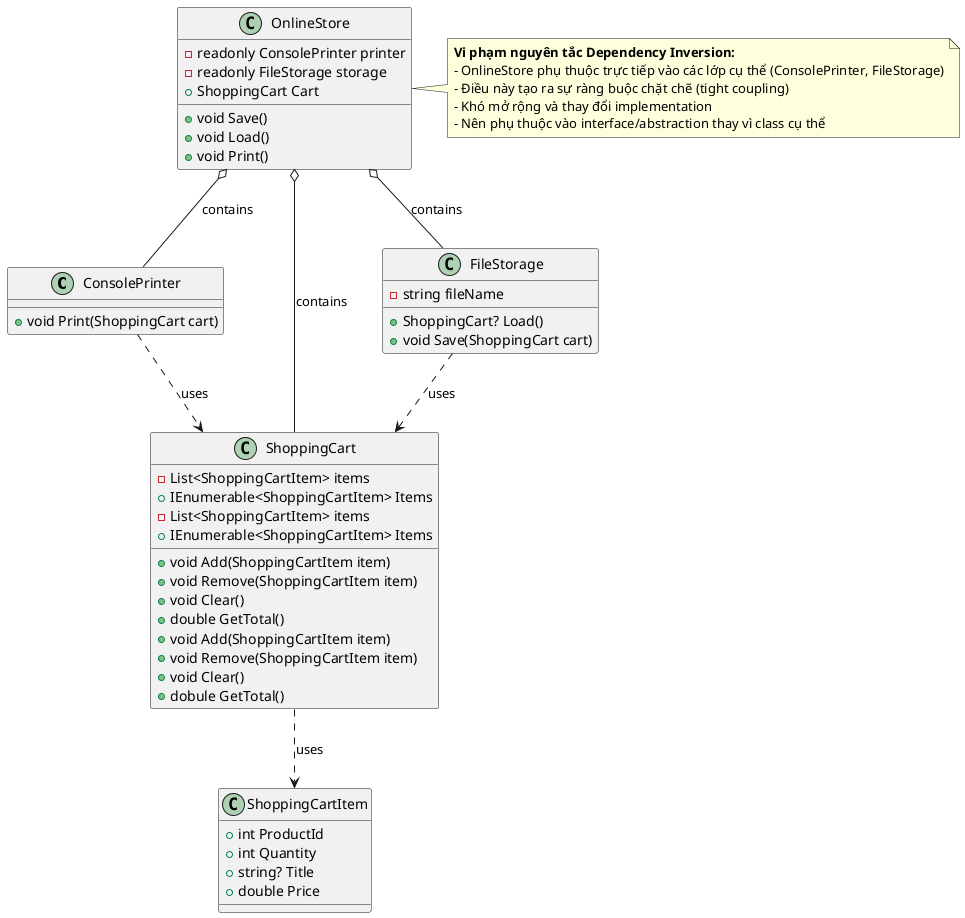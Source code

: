 @startuml

class ConsolePrinter {
    +void Print(ShoppingCart cart)
}

class ShoppingCart {
    - List<ShoppingCartItem> items
    + IEnumerable<ShoppingCartItem> Items
    + void Add(ShoppingCartItem item)
    + void Remove(ShoppingCartItem item)
    + void Clear()
    + double GetTotal()
}

class FileStorage{
    -string fileName
    +ShoppingCart? Load()
    +void Save(ShoppingCart cart)
}

class OnlineStore {
    - readonly ConsolePrinter printer
    - readonly FileStorage storage
    + ShoppingCart Cart
    + void Save()
    + void Load()
    + void Print()
}

class ShoppingCart {
    - List<ShoppingCartItem> items
    + IEnumerable<ShoppingCartItem> Items
    + void Add(ShoppingCartItem item)
    + void Remove(ShoppingCartItem item)
    + void Clear()
    + dobule GetTotal()

}

class ShoppingCartItem {
    +int ProductId
    +int Quantity
    +string? Title
    +double Price
}



' Relations between classes
ShoppingCart ..> ShoppingCartItem : uses
ConsolePrinter ..> ShoppingCart : uses
FileStorage ..> ShoppingCart : uses

OnlineStore o-- ShoppingCart : contains
OnlineStore o-- ConsolePrinter : contains
OnlineStore o-- FileStorage : contains

note right of OnlineStore 
    **Vi phạm nguyên tắc Dependency Inversion:**
    - OnlineStore phụ thuộc trực tiếp vào các lớp cụ thể (ConsolePrinter, FileStorage)
    - Điều này tạo ra sự ràng buộc chặt chẽ (tight coupling)
    - Khó mở rộng và thay đổi implementation
    - Nên phụ thuộc vào interface/abstraction thay vì class cụ thể
end note

@enduml
